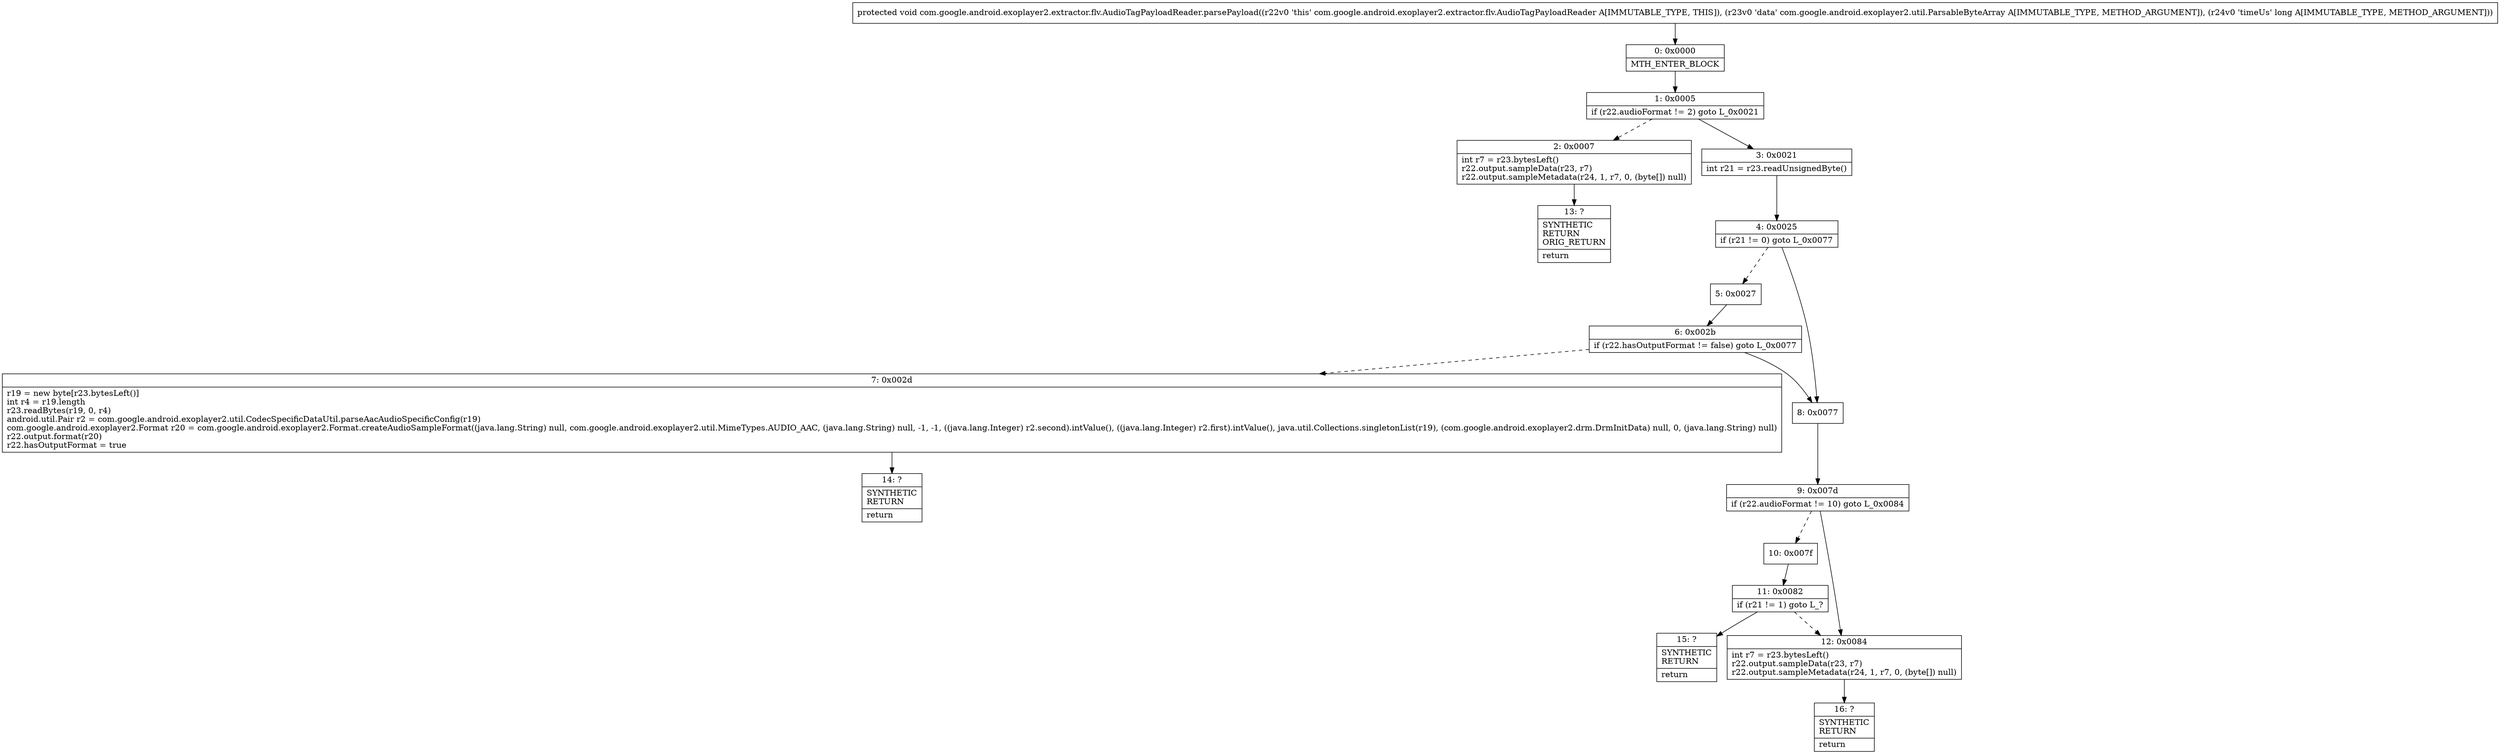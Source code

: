 digraph "CFG forcom.google.android.exoplayer2.extractor.flv.AudioTagPayloadReader.parsePayload(Lcom\/google\/android\/exoplayer2\/util\/ParsableByteArray;J)V" {
Node_0 [shape=record,label="{0\:\ 0x0000|MTH_ENTER_BLOCK\l}"];
Node_1 [shape=record,label="{1\:\ 0x0005|if (r22.audioFormat != 2) goto L_0x0021\l}"];
Node_2 [shape=record,label="{2\:\ 0x0007|int r7 = r23.bytesLeft()\lr22.output.sampleData(r23, r7)\lr22.output.sampleMetadata(r24, 1, r7, 0, (byte[]) null)\l}"];
Node_3 [shape=record,label="{3\:\ 0x0021|int r21 = r23.readUnsignedByte()\l}"];
Node_4 [shape=record,label="{4\:\ 0x0025|if (r21 != 0) goto L_0x0077\l}"];
Node_5 [shape=record,label="{5\:\ 0x0027}"];
Node_6 [shape=record,label="{6\:\ 0x002b|if (r22.hasOutputFormat != false) goto L_0x0077\l}"];
Node_7 [shape=record,label="{7\:\ 0x002d|r19 = new byte[r23.bytesLeft()]\lint r4 = r19.length\lr23.readBytes(r19, 0, r4)\landroid.util.Pair r2 = com.google.android.exoplayer2.util.CodecSpecificDataUtil.parseAacAudioSpecificConfig(r19)\lcom.google.android.exoplayer2.Format r20 = com.google.android.exoplayer2.Format.createAudioSampleFormat((java.lang.String) null, com.google.android.exoplayer2.util.MimeTypes.AUDIO_AAC, (java.lang.String) null, \-1, \-1, ((java.lang.Integer) r2.second).intValue(), ((java.lang.Integer) r2.first).intValue(), java.util.Collections.singletonList(r19), (com.google.android.exoplayer2.drm.DrmInitData) null, 0, (java.lang.String) null)\lr22.output.format(r20)\lr22.hasOutputFormat = true\l}"];
Node_8 [shape=record,label="{8\:\ 0x0077}"];
Node_9 [shape=record,label="{9\:\ 0x007d|if (r22.audioFormat != 10) goto L_0x0084\l}"];
Node_10 [shape=record,label="{10\:\ 0x007f}"];
Node_11 [shape=record,label="{11\:\ 0x0082|if (r21 != 1) goto L_?\l}"];
Node_12 [shape=record,label="{12\:\ 0x0084|int r7 = r23.bytesLeft()\lr22.output.sampleData(r23, r7)\lr22.output.sampleMetadata(r24, 1, r7, 0, (byte[]) null)\l}"];
Node_13 [shape=record,label="{13\:\ ?|SYNTHETIC\lRETURN\lORIG_RETURN\l|return\l}"];
Node_14 [shape=record,label="{14\:\ ?|SYNTHETIC\lRETURN\l|return\l}"];
Node_15 [shape=record,label="{15\:\ ?|SYNTHETIC\lRETURN\l|return\l}"];
Node_16 [shape=record,label="{16\:\ ?|SYNTHETIC\lRETURN\l|return\l}"];
MethodNode[shape=record,label="{protected void com.google.android.exoplayer2.extractor.flv.AudioTagPayloadReader.parsePayload((r22v0 'this' com.google.android.exoplayer2.extractor.flv.AudioTagPayloadReader A[IMMUTABLE_TYPE, THIS]), (r23v0 'data' com.google.android.exoplayer2.util.ParsableByteArray A[IMMUTABLE_TYPE, METHOD_ARGUMENT]), (r24v0 'timeUs' long A[IMMUTABLE_TYPE, METHOD_ARGUMENT])) }"];
MethodNode -> Node_0;
Node_0 -> Node_1;
Node_1 -> Node_2[style=dashed];
Node_1 -> Node_3;
Node_2 -> Node_13;
Node_3 -> Node_4;
Node_4 -> Node_5[style=dashed];
Node_4 -> Node_8;
Node_5 -> Node_6;
Node_6 -> Node_7[style=dashed];
Node_6 -> Node_8;
Node_7 -> Node_14;
Node_8 -> Node_9;
Node_9 -> Node_10[style=dashed];
Node_9 -> Node_12;
Node_10 -> Node_11;
Node_11 -> Node_12[style=dashed];
Node_11 -> Node_15;
Node_12 -> Node_16;
}

